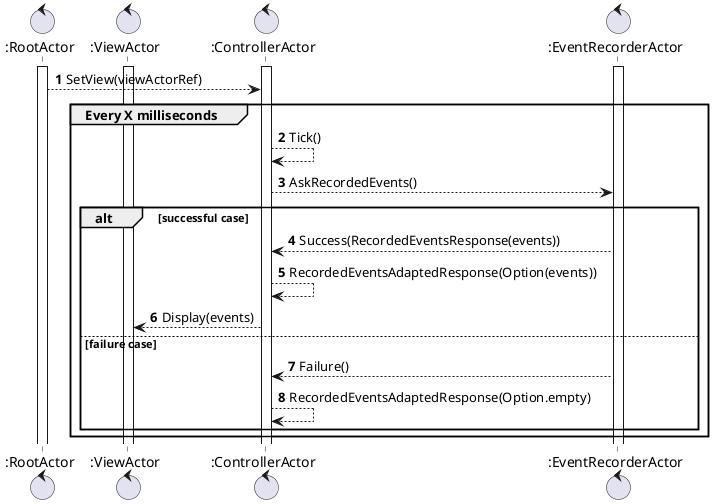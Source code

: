@startuml
autonumber

control ":RootActor" as root
control ":ViewActor" as view
control ":ControllerActor" as controller
control ":EventRecorderActor" as eventRecorder

activate root
activate controller
activate view
activate eventRecorder

root --> controller: SetView(viewActorRef)

group Every X milliseconds
    controller --> controller: Tick()
    controller --> eventRecorder: AskRecordedEvents()
    alt successful case
        eventRecorder --> controller: Success(RecordedEventsResponse(events))
        controller --> controller: RecordedEventsAdaptedResponse(Option(events))
        controller --> view: Display(events)
    else failure case
        eventRecorder --> controller: Failure()
        controller --> controller: RecordedEventsAdaptedResponse(Option.empty)
    end
end


@enduml